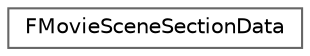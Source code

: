 digraph "Graphical Class Hierarchy"
{
 // INTERACTIVE_SVG=YES
 // LATEX_PDF_SIZE
  bgcolor="transparent";
  edge [fontname=Helvetica,fontsize=10,labelfontname=Helvetica,labelfontsize=10];
  node [fontname=Helvetica,fontsize=10,shape=box,height=0.2,width=0.4];
  rankdir="LR";
  Node0 [id="Node000000",label="FMovieSceneSectionData",height=0.2,width=0.4,color="grey40", fillcolor="white", style="filled",URL="$d7/da8/structFMovieSceneSectionData.html",tooltip="Data structure supplied to segment blenders that includes information about the section."];
}
